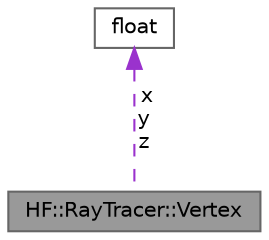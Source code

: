 digraph "HF::RayTracer::Vertex"
{
 // LATEX_PDF_SIZE
  bgcolor="transparent";
  edge [fontname=Helvetica,fontsize=10,labelfontname=Helvetica,labelfontsize=10];
  node [fontname=Helvetica,fontsize=10,shape=box,height=0.2,width=0.4];
  Node1 [label="HF::RayTracer::Vertex",height=0.2,width=0.4,color="gray40", fillcolor="grey60", style="filled", fontcolor="black",tooltip="A vertex. Used internally in Embree."];
  Node2 -> Node1 [dir="back",color="darkorchid3",style="dashed",label=" x\ny\nz" ];
  Node2 [label="float",height=0.2,width=0.4,color="gray40", fillcolor="white", style="filled",tooltip=" "];
}
